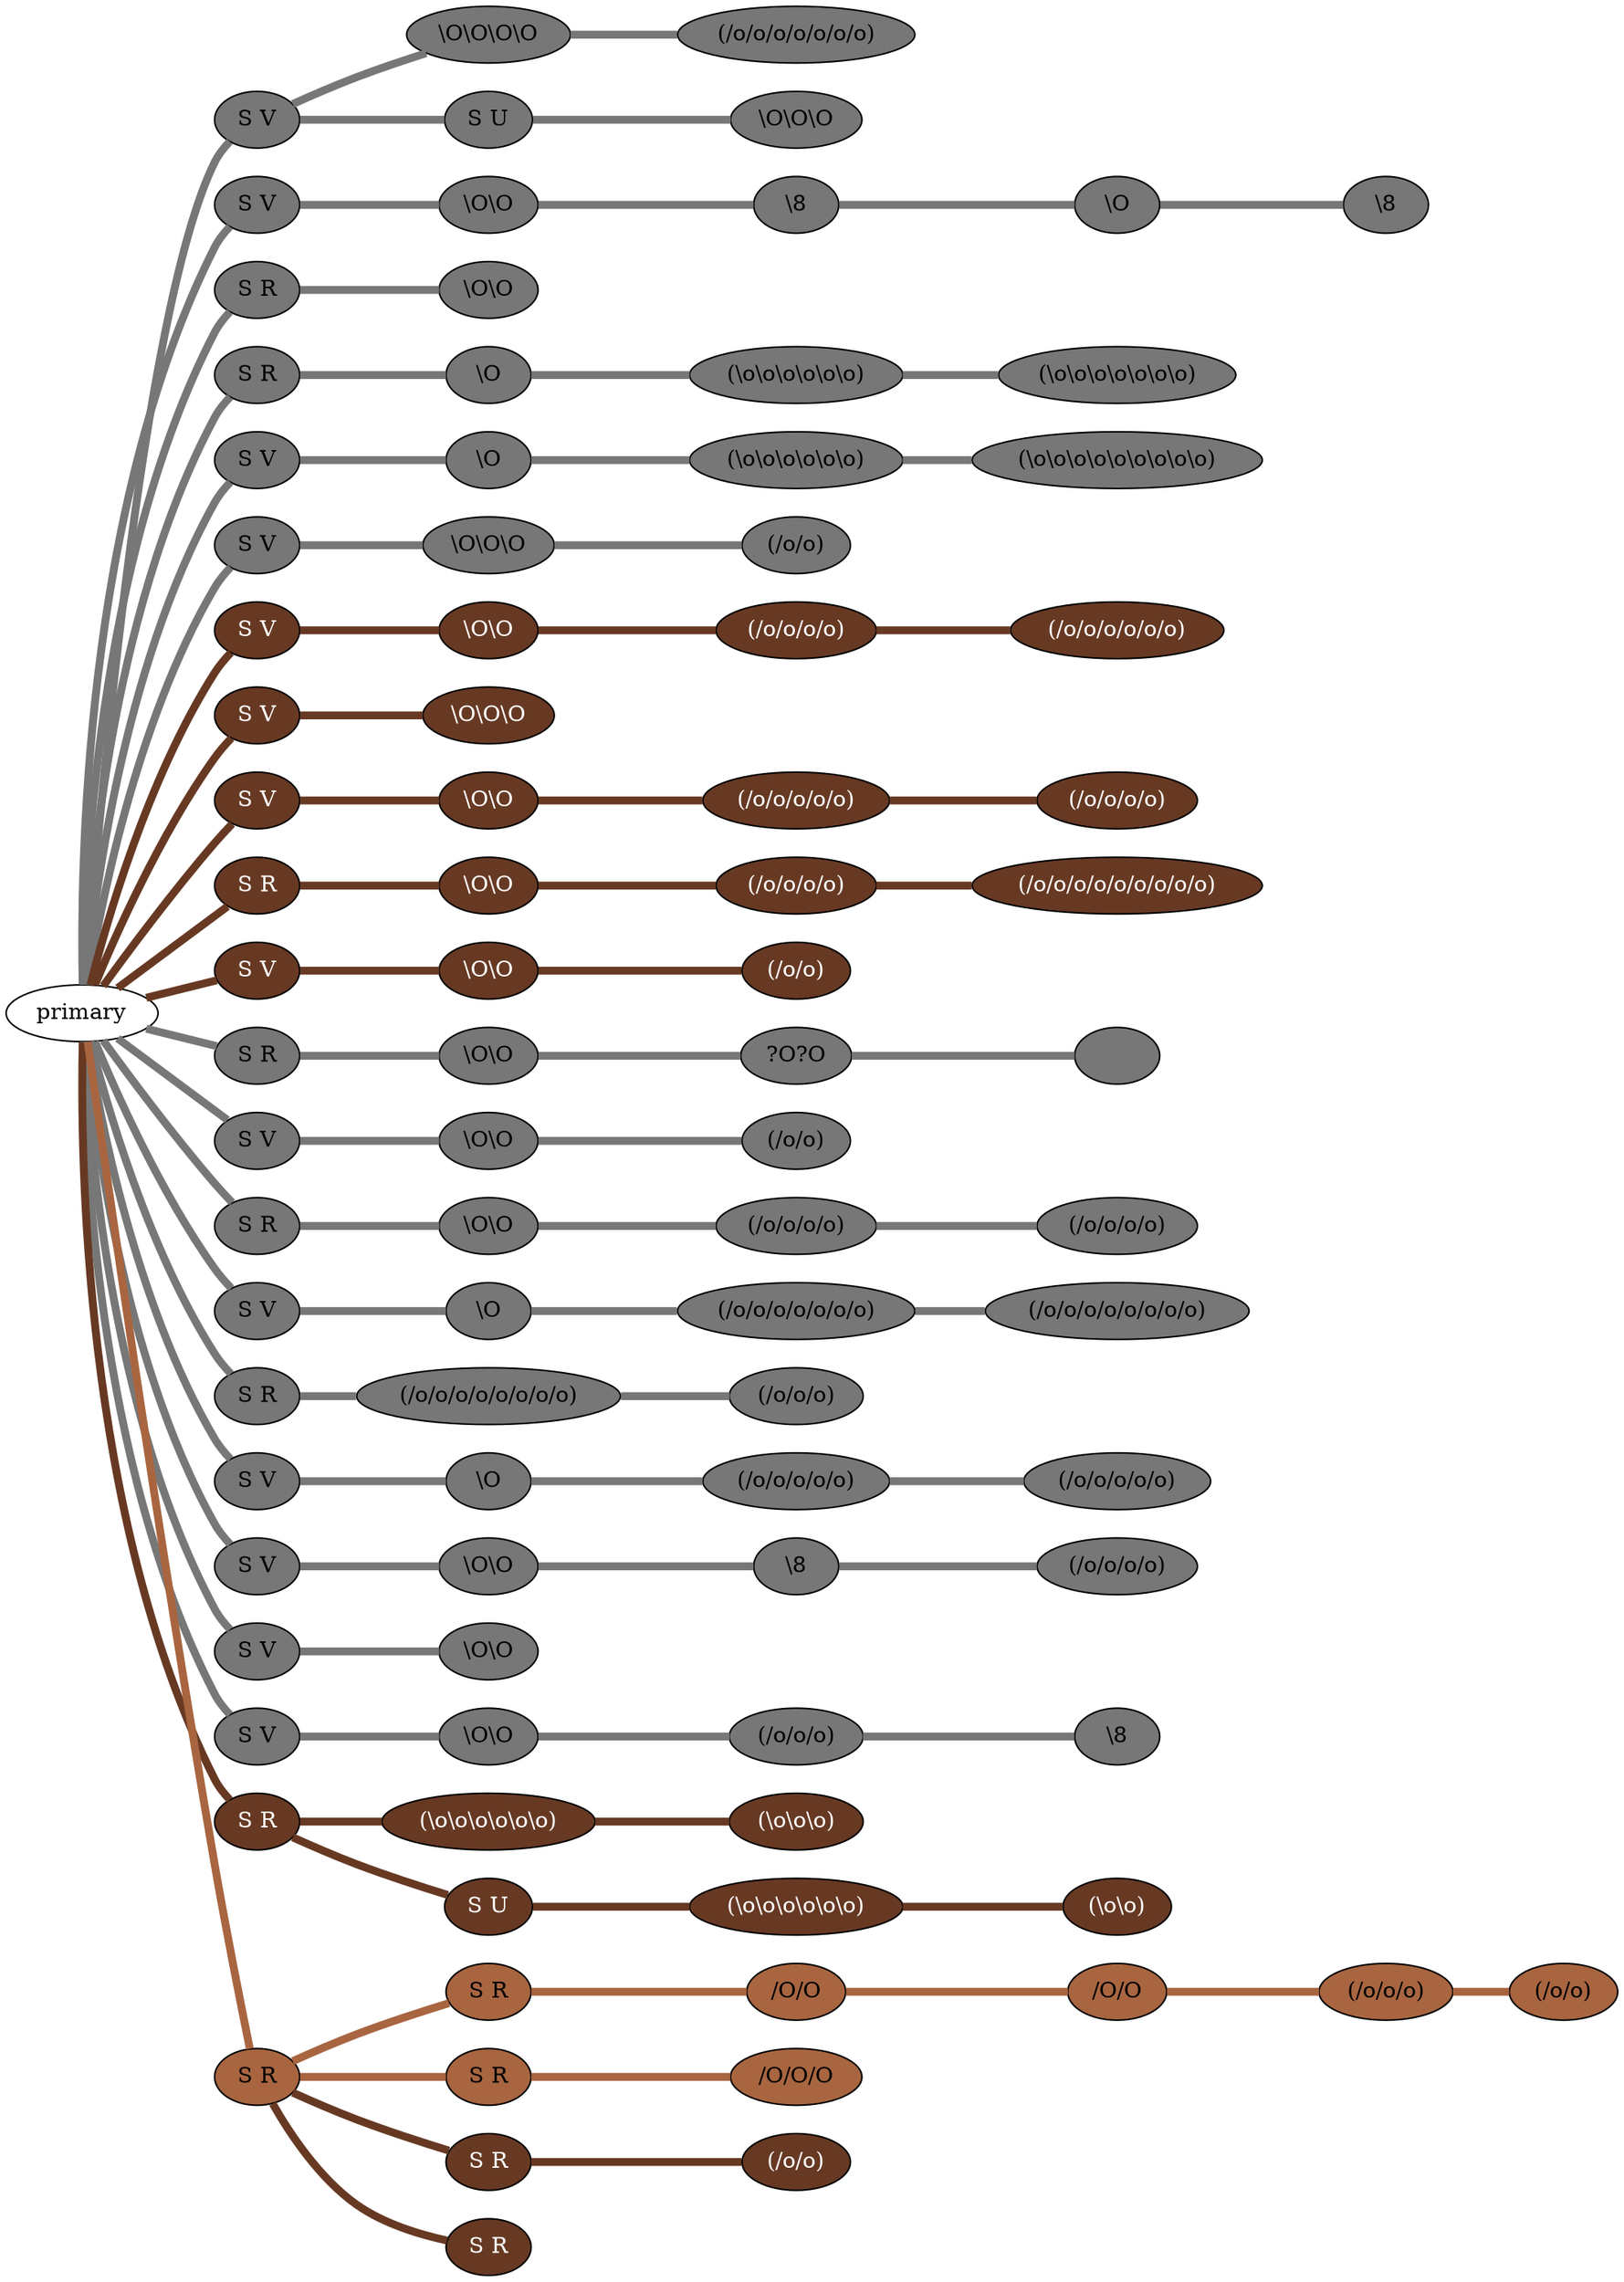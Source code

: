 graph {
 graph [rankdir=LR]
"1" [qtype="pendant_node", pendant_colors="#777777", pendant_ply="S", pendant_attach="V", pendant_length="14.0", label="S V", style=filled, fillcolor="#777777", fontcolor="#000000"]
"primary" -- "1" [qtype="pendant_link",penwidth=5,color="#777777"]
"1:0" [qtype="knot_node", knot_value="4", knot_type="S", knot_position="1.5", knot_spin="Z", label="\\O\\O\\O\\O", style=filled, fillcolor="#777777" , fontcolor="#000000"]
"1" -- "1:0" [qtype="knot_link",penwidth=5,color="#777777"]
"1:1" [qtype="knot_node", knot_value="7", knot_type="L", knot_position="4.5", knot_spin="S", label="(/o/o/o/o/o/o/o)", style=filled, fillcolor="#777777" , fontcolor="#000000"]
"1:0" -- "1:1" [qtype="knot_link",penwidth=5,color="#777777"]
"1s1" [qtype="pendant_node", pendant_colors="#777777", pendant_ply="S", pendant_attach="U", pendant_length="4.5", label="S U", style=filled, fillcolor="#777777", fontcolor="#000000"]
"1" -- "1s1" [qtype="pendant_link",penwidth=5,color="#777777"]
"1s1:0" [qtype="knot_node", knot_value="3", knot_type="S", knot_position="1.0", knot_spin="Z", label="\\O\\O\\O", style=filled, fillcolor="#777777" , fontcolor="#000000"]
"1s1" -- "1s1:0" [qtype="knot_link",penwidth=5,color="#777777"]
"2" [qtype="pendant_node", pendant_colors="#777777", pendant_ply="S", pendant_attach="V", pendant_length="9.5", label="S V", style=filled, fillcolor="#777777", fontcolor="#000000"]
"primary" -- "2" [qtype="pendant_link",penwidth=5,color="#777777"]
"2:0" [qtype="knot_node", knot_value="2", knot_type="S", knot_position="1.5", knot_spin="Z", label="\\O\\O", style=filled, fillcolor="#777777" , fontcolor="#000000"]
"2" -- "2:0" [qtype="knot_link",penwidth=5,color="#777777"]
"2:1" [qtype="knot_node", knot_value="1", knot_type="E", knot_position="3.0", knot_spin="Z", label="\\8", style=filled, fillcolor="#777777" , fontcolor="#000000"]
"2:0" -- "2:1" [qtype="knot_link",penwidth=5,color="#777777"]
"2:2" [qtype="knot_node", knot_value="1", knot_type="S", knot_position="6.0", knot_spin="Z", label="\\O", style=filled, fillcolor="#777777" , fontcolor="#000000"]
"2:1" -- "2:2" [qtype="knot_link",penwidth=5,color="#777777"]
"2:3" [qtype="knot_node", knot_value="1", knot_type="E", knot_position="9.0", knot_spin="Z", label="\\8", style=filled, fillcolor="#777777" , fontcolor="#000000"]
"2:2" -- "2:3" [qtype="knot_link",penwidth=5,color="#777777"]
"3" [qtype="pendant_node", pendant_colors="#777777", pendant_ply="S", pendant_attach="R", pendant_length="6.5", label="S R", style=filled, fillcolor="#777777", fontcolor="#000000"]
"primary" -- "3" [qtype="pendant_link",penwidth=5,color="#777777"]
"3:0" [qtype="knot_node", knot_value="2", knot_type="S", knot_position="1.0", knot_spin="Z", label="\\O\\O", style=filled, fillcolor="#777777" , fontcolor="#000000"]
"3" -- "3:0" [qtype="knot_link",penwidth=5,color="#777777"]
"4" [qtype="pendant_node", pendant_colors="#777777", pendant_ply="S", pendant_attach="R", pendant_length="19.0", label="S R", style=filled, fillcolor="#777777", fontcolor="#000000"]
"primary" -- "4" [qtype="pendant_link",penwidth=5,color="#777777"]
"4:0" [qtype="knot_node", knot_value="1", knot_type="S", knot_position="1.0", knot_spin="Z", label="\\O", style=filled, fillcolor="#777777" , fontcolor="#000000"]
"4" -- "4:0" [qtype="knot_link",penwidth=5,color="#777777"]
"4:1" [qtype="knot_node", knot_value="6", knot_type="L", knot_position="3.5", knot_spin="Z", label="(\\o\\o\\o\\o\\o\\o)", style=filled, fillcolor="#777777" , fontcolor="#000000"]
"4:0" -- "4:1" [qtype="knot_link",penwidth=5,color="#777777"]
"4:2" [qtype="knot_node", knot_value="7", knot_type="L", knot_position="8.0", knot_spin="Z", label="(\\o\\o\\o\\o\\o\\o\\o)", style=filled, fillcolor="#777777" , fontcolor="#000000"]
"4:1" -- "4:2" [qtype="knot_link",penwidth=5,color="#777777"]
"5" [qtype="pendant_node", pendant_colors="#777777", pendant_ply="S", pendant_attach="V", pendant_length="20.5", label="S V", style=filled, fillcolor="#777777", fontcolor="#000000"]
"primary" -- "5" [qtype="pendant_link",penwidth=5,color="#777777"]
"5:0" [qtype="knot_node", knot_value="1", knot_type="S", knot_position="1.5", knot_spin="Z", label="\\O", style=filled, fillcolor="#777777" , fontcolor="#000000"]
"5" -- "5:0" [qtype="knot_link",penwidth=5,color="#777777"]
"5:1" [qtype="knot_node", knot_value="6", knot_type="L", knot_position="4.0", knot_spin="Z", label="(\\o\\o\\o\\o\\o\\o)", style=filled, fillcolor="#777777" , fontcolor="#000000"]
"5:0" -- "5:1" [qtype="knot_link",penwidth=5,color="#777777"]
"5:2" [qtype="knot_node", knot_value="9", knot_type="L", knot_position="8.5", knot_spin="Z", label="(\\o\\o\\o\\o\\o\\o\\o\\o\\o)", style=filled, fillcolor="#777777" , fontcolor="#000000"]
"5:1" -- "5:2" [qtype="knot_link",penwidth=5,color="#777777"]
"6" [qtype="pendant_node", pendant_colors="#777777", pendant_ply="S", pendant_attach="V", pendant_length="20.5", label="S V", style=filled, fillcolor="#777777", fontcolor="#000000"]
"primary" -- "6" [qtype="pendant_link",penwidth=5,color="#777777"]
"6:0" [qtype="knot_node", knot_value="3", knot_type="S", knot_position="1.5", knot_spin="Z", label="\\O\\O\\O", style=filled, fillcolor="#777777" , fontcolor="#000000"]
"6" -- "6:0" [qtype="knot_link",penwidth=5,color="#777777"]
"6:1" [qtype="knot_node", knot_value="2", knot_type="L", knot_position="8.0", knot_spin="S", label="(/o/o)", style=filled, fillcolor="#777777" , fontcolor="#000000"]
"6:0" -- "6:1" [qtype="knot_link",penwidth=5,color="#777777"]
"7" [qtype="pendant_node", pendant_colors="#673923", pendant_ply="S", pendant_attach="V", pendant_length="17.5", label="S V", style=filled, fillcolor="#673923", fontcolor="#ffffff"]
"primary" -- "7" [qtype="pendant_link",penwidth=5,color="#673923"]
"7:0" [qtype="knot_node", knot_value="2", knot_type="S", knot_position="1.5", knot_spin="Z", label="\\O\\O", style=filled, fillcolor="#673923" , fontcolor="#ffffff"]
"7" -- "7:0" [qtype="knot_link",penwidth=5,color="#673923"]
"7:1" [qtype="knot_node", knot_value="4", knot_type="L", knot_position="3.5", knot_spin="S", label="(/o/o/o/o)", style=filled, fillcolor="#673923" , fontcolor="#ffffff"]
"7:0" -- "7:1" [qtype="knot_link",penwidth=5,color="#673923"]
"7:2" [qtype="knot_node", knot_value="6", knot_type="L", knot_position="8.0", knot_spin="S", label="(/o/o/o/o/o/o)", style=filled, fillcolor="#673923" , fontcolor="#ffffff"]
"7:1" -- "7:2" [qtype="knot_link",penwidth=5,color="#673923"]
"8" [qtype="pendant_node", pendant_colors="#673923", pendant_ply="S", pendant_attach="V", pendant_length="2.5", label="S V", style=filled, fillcolor="#673923", fontcolor="#ffffff"]
"primary" -- "8" [qtype="pendant_link",penwidth=5,color="#673923"]
"8:0" [qtype="knot_node", knot_value="3", knot_type="S", knot_position="1.5", knot_spin="Z", label="\\O\\O\\O", style=filled, fillcolor="#673923" , fontcolor="#ffffff"]
"8" -- "8:0" [qtype="knot_link",penwidth=5,color="#673923"]
"9" [qtype="pendant_node", pendant_colors="#673923", pendant_ply="S", pendant_attach="V", pendant_length="12.0", label="S V", style=filled, fillcolor="#673923", fontcolor="#ffffff"]
"primary" -- "9" [qtype="pendant_link",penwidth=5,color="#673923"]
"9:0" [qtype="knot_node", knot_value="2", knot_type="S", knot_position="1.5", knot_spin="Z", label="\\O\\O", style=filled, fillcolor="#673923" , fontcolor="#ffffff"]
"9" -- "9:0" [qtype="knot_link",penwidth=5,color="#673923"]
"9:1" [qtype="knot_node", knot_value="5", knot_type="L", knot_position="3.0", knot_spin="S", label="(/o/o/o/o/o)", style=filled, fillcolor="#673923" , fontcolor="#ffffff"]
"9:0" -- "9:1" [qtype="knot_link",penwidth=5,color="#673923"]
"9:2" [qtype="knot_node", knot_value="4", knot_type="L", knot_position="6.5", knot_spin="S", label="(/o/o/o/o)", style=filled, fillcolor="#673923" , fontcolor="#ffffff"]
"9:1" -- "9:2" [qtype="knot_link",penwidth=5,color="#673923"]
"10" [qtype="pendant_node", pendant_colors="#673923", pendant_ply="S", pendant_attach="R", pendant_length="24.5", label="S R", style=filled, fillcolor="#673923", fontcolor="#ffffff"]
"primary" -- "10" [qtype="pendant_link",penwidth=5,color="#673923"]
"10:0" [qtype="knot_node", knot_value="2", knot_type="S", knot_position="1.5", knot_spin="Z", label="\\O\\O", style=filled, fillcolor="#673923" , fontcolor="#ffffff"]
"10" -- "10:0" [qtype="knot_link",penwidth=5,color="#673923"]
"10:1" [qtype="knot_node", knot_value="4", knot_type="L", knot_position="4.5", knot_spin="S", label="(/o/o/o/o)", style=filled, fillcolor="#673923" , fontcolor="#ffffff"]
"10:0" -- "10:1" [qtype="knot_link",penwidth=5,color="#673923"]
"10:2" [qtype="knot_node", knot_value="9", knot_type="L", knot_position="8.5", knot_spin="S", label="(/o/o/o/o/o/o/o/o/o)", style=filled, fillcolor="#673923" , fontcolor="#ffffff"]
"10:1" -- "10:2" [qtype="knot_link",penwidth=5,color="#673923"]
"11" [qtype="pendant_node", pendant_colors="#673923", pendant_ply="S", pendant_attach="V", pendant_length="6.0", label="S V", style=filled, fillcolor="#673923", fontcolor="#ffffff"]
"primary" -- "11" [qtype="pendant_link",penwidth=5,color="#673923"]
"11:0" [qtype="knot_node", knot_value="2", knot_type="S", knot_position="1.0", knot_spin="Z", label="\\O\\O", style=filled, fillcolor="#673923" , fontcolor="#ffffff"]
"11" -- "11:0" [qtype="knot_link",penwidth=5,color="#673923"]
"11:1" [qtype="knot_node", knot_value="2", knot_type="L", knot_position="3.5", knot_spin="S", label="(/o/o)", style=filled, fillcolor="#673923" , fontcolor="#ffffff"]
"11:0" -- "11:1" [qtype="knot_link",penwidth=5,color="#673923"]
"12" [qtype="pendant_node", pendant_colors="#777777", pendant_ply="S", pendant_attach="R", pendant_length="22.5", label="S R", style=filled, fillcolor="#777777", fontcolor="#000000"]
"primary" -- "12" [qtype="pendant_link",penwidth=5,color="#777777"]
"12:0" [qtype="knot_node", knot_value="2", knot_type="S", knot_position="1.5", knot_spin="Z", label="\\O\\O", style=filled, fillcolor="#777777" , fontcolor="#000000"]
"12" -- "12:0" [qtype="knot_link",penwidth=5,color="#777777"]
"12:1" [qtype="knot_node", knot_value="2", knot_type="S", knot_position="3.5", knot_spin="ZS", label="?O?O", style=filled, fillcolor="#777777" , fontcolor="#000000"]
"12:0" -- "12:1" [qtype="knot_link",penwidth=5,color="#777777"]
"12:2" [qtype="knot_node", knot_value="1", knot_type="EE", knot_position="9.0", knot_spin="U", label="", style=filled, fillcolor="#777777" , fontcolor="#000000"]
"12:1" -- "12:2" [qtype="knot_link",penwidth=5,color="#777777"]
"13" [qtype="pendant_node", pendant_colors="#777777", pendant_ply="S", pendant_attach="V", pendant_length="20.5", label="S V", style=filled, fillcolor="#777777", fontcolor="#000000"]
"primary" -- "13" [qtype="pendant_link",penwidth=5,color="#777777"]
"13:0" [qtype="knot_node", knot_value="2", knot_type="S", knot_position="1.5", knot_spin="Z", label="\\O\\O", style=filled, fillcolor="#777777" , fontcolor="#000000"]
"13" -- "13:0" [qtype="knot_link",penwidth=5,color="#777777"]
"13:1" [qtype="knot_node", knot_value="2", knot_type="L", knot_position="9.0", knot_spin="S", label="(/o/o)", style=filled, fillcolor="#777777" , fontcolor="#000000"]
"13:0" -- "13:1" [qtype="knot_link",penwidth=5,color="#777777"]
"14" [qtype="pendant_node", pendant_colors="#777777", pendant_ply="S", pendant_attach="R", pendant_length="18.5", label="S R", style=filled, fillcolor="#777777", fontcolor="#000000"]
"primary" -- "14" [qtype="pendant_link",penwidth=5,color="#777777"]
"14:0" [qtype="knot_node", knot_value="2", knot_type="S", knot_position="1.5", knot_spin="Z", label="\\O\\O", style=filled, fillcolor="#777777" , fontcolor="#000000"]
"14" -- "14:0" [qtype="knot_link",penwidth=5,color="#777777"]
"14:1" [qtype="knot_node", knot_value="4", knot_type="L", knot_position="3.5", knot_spin="S", label="(/o/o/o/o)", style=filled, fillcolor="#777777" , fontcolor="#000000"]
"14:0" -- "14:1" [qtype="knot_link",penwidth=5,color="#777777"]
"14:2" [qtype="knot_node", knot_value="4", knot_type="L", knot_position="8.5", knot_spin="S", label="(/o/o/o/o)", style=filled, fillcolor="#777777" , fontcolor="#000000"]
"14:1" -- "14:2" [qtype="knot_link",penwidth=5,color="#777777"]
"15" [qtype="pendant_node", pendant_colors="#777777", pendant_ply="S", pendant_attach="V", pendant_length="14.5", label="S V", style=filled, fillcolor="#777777", fontcolor="#000000"]
"primary" -- "15" [qtype="pendant_link",penwidth=5,color="#777777"]
"15:0" [qtype="knot_node", knot_value="1", knot_type="S", knot_position="2.0", knot_spin="Z", label="\\O", style=filled, fillcolor="#777777" , fontcolor="#000000"]
"15" -- "15:0" [qtype="knot_link",penwidth=5,color="#777777"]
"15:1" [qtype="knot_node", knot_value="7", knot_type="L", knot_position="4.0", knot_spin="S", label="(/o/o/o/o/o/o/o)", style=filled, fillcolor="#777777" , fontcolor="#000000"]
"15:0" -- "15:1" [qtype="knot_link",penwidth=5,color="#777777"]
"15:2" [qtype="knot_node", knot_value="8", knot_type="L", knot_position="8.0", knot_spin="S", label="(/o/o/o/o/o/o/o/o)", style=filled, fillcolor="#777777" , fontcolor="#000000"]
"15:1" -- "15:2" [qtype="knot_link",penwidth=5,color="#777777"]
"16" [qtype="pendant_node", pendant_colors="#777777", pendant_ply="S", pendant_attach="R", pendant_length="15.0", label="S R", style=filled, fillcolor="#777777", fontcolor="#000000"]
"primary" -- "16" [qtype="pendant_link",penwidth=5,color="#777777"]
"16:0" [qtype="knot_node", knot_value="8", knot_type="L", knot_position="4.0", knot_spin="S", label="(/o/o/o/o/o/o/o/o)", style=filled, fillcolor="#777777" , fontcolor="#000000"]
"16" -- "16:0" [qtype="knot_link",penwidth=5,color="#777777"]
"16:1" [qtype="knot_node", knot_value="3", knot_type="L", knot_position="8.0", knot_spin="S", label="(/o/o/o)", style=filled, fillcolor="#777777" , fontcolor="#000000"]
"16:0" -- "16:1" [qtype="knot_link",penwidth=5,color="#777777"]
"17" [qtype="pendant_node", pendant_colors="#777777", pendant_ply="S", pendant_attach="V", pendant_length="16.5", label="S V", style=filled, fillcolor="#777777", fontcolor="#000000"]
"primary" -- "17" [qtype="pendant_link",penwidth=5,color="#777777"]
"17:0" [qtype="knot_node", knot_value="1", knot_type="S", knot_position="2.0", knot_spin="Z", label="\\O", style=filled, fillcolor="#777777" , fontcolor="#000000"]
"17" -- "17:0" [qtype="knot_link",penwidth=5,color="#777777"]
"17:1" [qtype="knot_node", knot_value="5", knot_type="L", knot_position="3.5", knot_spin="S", label="(/o/o/o/o/o)", style=filled, fillcolor="#777777" , fontcolor="#000000"]
"17:0" -- "17:1" [qtype="knot_link",penwidth=5,color="#777777"]
"17:2" [qtype="knot_node", knot_value="5", knot_type="L", knot_position="7.5", knot_spin="S", label="(/o/o/o/o/o)", style=filled, fillcolor="#777777" , fontcolor="#000000"]
"17:1" -- "17:2" [qtype="knot_link",penwidth=5,color="#777777"]
"18" [qtype="pendant_node", pendant_colors="#777777", pendant_ply="S", pendant_attach="V", pendant_length="20.0", label="S V", style=filled, fillcolor="#777777", fontcolor="#000000"]
"primary" -- "18" [qtype="pendant_link",penwidth=5,color="#777777"]
"18:0" [qtype="knot_node", knot_value="2", knot_type="S", knot_position="1.0", knot_spin="Z", label="\\O\\O", style=filled, fillcolor="#777777" , fontcolor="#000000"]
"18" -- "18:0" [qtype="knot_link",penwidth=5,color="#777777"]
"18:1" [qtype="knot_node", knot_value="1", knot_type="E", knot_position="3.5", knot_spin="Z", label="\\8", style=filled, fillcolor="#777777" , fontcolor="#000000"]
"18:0" -- "18:1" [qtype="knot_link",penwidth=5,color="#777777"]
"18:2" [qtype="knot_node", knot_value="4", knot_type="L", knot_position="7.0", knot_spin="S", label="(/o/o/o/o)", style=filled, fillcolor="#777777" , fontcolor="#000000"]
"18:1" -- "18:2" [qtype="knot_link",penwidth=5,color="#777777"]
"19" [qtype="pendant_node", pendant_colors="#777777", pendant_ply="S", pendant_attach="V", pendant_length="20.5", label="S V", style=filled, fillcolor="#777777", fontcolor="#000000"]
"primary" -- "19" [qtype="pendant_link",penwidth=5,color="#777777"]
"19:0" [qtype="knot_node", knot_value="2", knot_type="S", knot_position="1.0", knot_spin="Z", label="\\O\\O", style=filled, fillcolor="#777777" , fontcolor="#000000"]
"19" -- "19:0" [qtype="knot_link",penwidth=5,color="#777777"]
"20" [qtype="pendant_node", pendant_colors="#777777", pendant_ply="S", pendant_attach="V", pendant_length="17.5", label="S V", style=filled, fillcolor="#777777", fontcolor="#000000"]
"primary" -- "20" [qtype="pendant_link",penwidth=5,color="#777777"]
"20:0" [qtype="knot_node", knot_value="2", knot_type="S", knot_position="1.0", knot_spin="Z", label="\\O\\O", style=filled, fillcolor="#777777" , fontcolor="#000000"]
"20" -- "20:0" [qtype="knot_link",penwidth=5,color="#777777"]
"20:1" [qtype="knot_node", knot_value="3", knot_type="L", knot_position="3.0", knot_spin="S", label="(/o/o/o)", style=filled, fillcolor="#777777" , fontcolor="#000000"]
"20:0" -- "20:1" [qtype="knot_link",penwidth=5,color="#777777"]
"20:2" [qtype="knot_node", knot_value="1", knot_type="E", knot_position="6.5", knot_spin="Z", label="\\8", style=filled, fillcolor="#777777" , fontcolor="#000000"]
"20:1" -- "20:2" [qtype="knot_link",penwidth=5,color="#777777"]
"21" [qtype="pendant_node", pendant_colors="#673923", pendant_ply="S", pendant_attach="R", pendant_length="31.5", label="S R", style=filled, fillcolor="#673923", fontcolor="#ffffff"]
"primary" -- "21" [qtype="pendant_link",penwidth=5,color="#673923"]
"21:0" [qtype="knot_node", knot_value="6", knot_type="L", knot_position="10.5", knot_spin="Z", label="(\\o\\o\\o\\o\\o\\o)", style=filled, fillcolor="#673923" , fontcolor="#ffffff"]
"21" -- "21:0" [qtype="knot_link",penwidth=5,color="#673923"]
"21:1" [qtype="knot_node", knot_value="3", knot_type="L", knot_position="20.0", knot_spin="Z", label="(\\o\\o\\o)", style=filled, fillcolor="#673923" , fontcolor="#ffffff"]
"21:0" -- "21:1" [qtype="knot_link",penwidth=5,color="#673923"]
"21s1" [qtype="pendant_node", pendant_colors="#673923", pendant_ply="S", pendant_attach="U", pendant_length="22.0", label="S U", style=filled, fillcolor="#673923", fontcolor="#ffffff"]
"21" -- "21s1" [qtype="pendant_link",penwidth=5,color="#673923"]
"21s1:0" [qtype="knot_node", knot_value="6", knot_type="L", knot_position="3.5", knot_spin="Z", label="(\\o\\o\\o\\o\\o\\o)", style=filled, fillcolor="#673923" , fontcolor="#ffffff"]
"21s1" -- "21s1:0" [qtype="knot_link",penwidth=5,color="#673923"]
"21s1:1" [qtype="knot_node", knot_value="2", knot_type="L", knot_position="13.0", knot_spin="Z", label="(\\o\\o)", style=filled, fillcolor="#673923" , fontcolor="#ffffff"]
"21s1:0" -- "21s1:1" [qtype="knot_link",penwidth=5,color="#673923"]
"PA1" [qtype="pendant_node", pendant_colors="#A86540", pendant_ply="S", pendant_attach="R", pendant_length="4.0", label="S R", style=filled, fillcolor="#A86540", fontcolor="#000000"]
"primary" -- "PA1" [qtype="pendant_link",penwidth=5,color="#A86540"]
"PA1s1" [qtype="pendant_node", pendant_colors="#A86540", pendant_ply="S", pendant_attach="R", pendant_length="30.5", label="S R", style=filled, fillcolor="#A86540", fontcolor="#000000"]
"PA1" -- "PA1s1" [qtype="pendant_link",penwidth=5,color="#A86540"]
"PA1s1:0" [qtype="knot_node", knot_value="2", knot_type="S", knot_position="10.0", knot_spin="S", label="/O/O", style=filled, fillcolor="#A86540" , fontcolor="#000000"]
"PA1s1" -- "PA1s1:0" [qtype="knot_link",penwidth=5,color="#A86540"]
"PA1s1:1" [qtype="knot_node", knot_value="2", knot_type="S", knot_position="18.5", knot_spin="S", label="/O/O", style=filled, fillcolor="#A86540" , fontcolor="#000000"]
"PA1s1:0" -- "PA1s1:1" [qtype="knot_link",penwidth=5,color="#A86540"]
"PA1s1:2" [qtype="knot_node", knot_value="3", knot_type="L", knot_position="25.0", knot_spin="S", label="(/o/o/o)", style=filled, fillcolor="#A86540" , fontcolor="#000000"]
"PA1s1:1" -- "PA1s1:2" [qtype="knot_link",penwidth=5,color="#A86540"]
"PA1s1:3" [qtype="knot_node", knot_value="2", knot_type="L", knot_position="26.0", knot_spin="S", label="(/o/o)", style=filled, fillcolor="#A86540" , fontcolor="#000000"]
"PA1s1:2" -- "PA1s1:3" [qtype="knot_link",penwidth=5,color="#A86540"]
"PA1s2" [qtype="pendant_node", pendant_colors="#A86540", pendant_ply="S", pendant_attach="R", pendant_length="34.0", label="S R", style=filled, fillcolor="#A86540", fontcolor="#000000"]
"PA1" -- "PA1s2" [qtype="pendant_link",penwidth=5,color="#A86540"]
"PA1s2:0" [qtype="knot_node", knot_value="3", knot_type="S", knot_position="10.0", knot_spin="S", label="/O/O/O", style=filled, fillcolor="#A86540" , fontcolor="#000000"]
"PA1s2" -- "PA1s2:0" [qtype="knot_link",penwidth=5,color="#A86540"]
"PA1s3" [qtype="pendant_node", pendant_colors="#673923", pendant_ply="S", pendant_attach="R", pendant_length="50.0", label="S R", style=filled, fillcolor="#673923", fontcolor="#ffffff"]
"PA1" -- "PA1s3" [qtype="pendant_link",penwidth=5,color="#673923"]
"PA1s3:0" [qtype="knot_node", knot_value="2", knot_type="L", knot_position="8.5", knot_spin="S", label="(/o/o)", style=filled, fillcolor="#673923" , fontcolor="#ffffff"]
"PA1s3" -- "PA1s3:0" [qtype="knot_link",penwidth=5,color="#673923"]
"PA1s4" [qtype="pendant_node", pendant_colors="#673923", pendant_ply="S", pendant_attach="R", pendant_length="21.0", label="S R", style=filled, fillcolor="#673923", fontcolor="#ffffff"]
"PA1" -- "PA1s4" [qtype="pendant_link",penwidth=5,color="#673923"]
}
